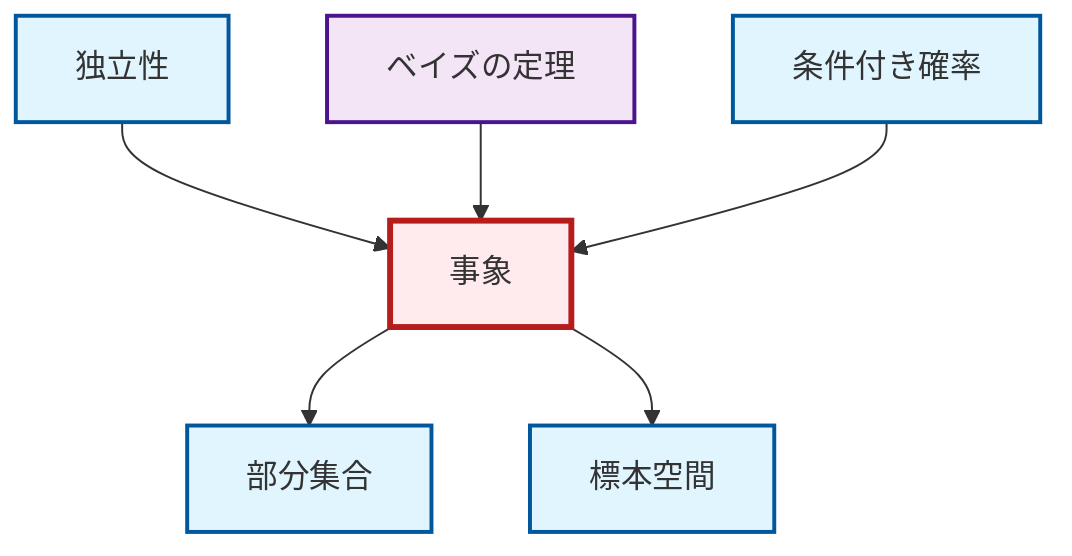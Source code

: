 graph TD
    classDef definition fill:#e1f5fe,stroke:#01579b,stroke-width:2px
    classDef theorem fill:#f3e5f5,stroke:#4a148c,stroke-width:2px
    classDef axiom fill:#fff3e0,stroke:#e65100,stroke-width:2px
    classDef example fill:#e8f5e9,stroke:#1b5e20,stroke-width:2px
    classDef current fill:#ffebee,stroke:#b71c1c,stroke-width:3px
    def-independence["独立性"]:::definition
    thm-bayes["ベイズの定理"]:::theorem
    def-event["事象"]:::definition
    def-conditional-probability["条件付き確率"]:::definition
    def-subset["部分集合"]:::definition
    def-sample-space["標本空間"]:::definition
    def-independence --> def-event
    def-event --> def-subset
    def-event --> def-sample-space
    thm-bayes --> def-event
    def-conditional-probability --> def-event
    class def-event current
